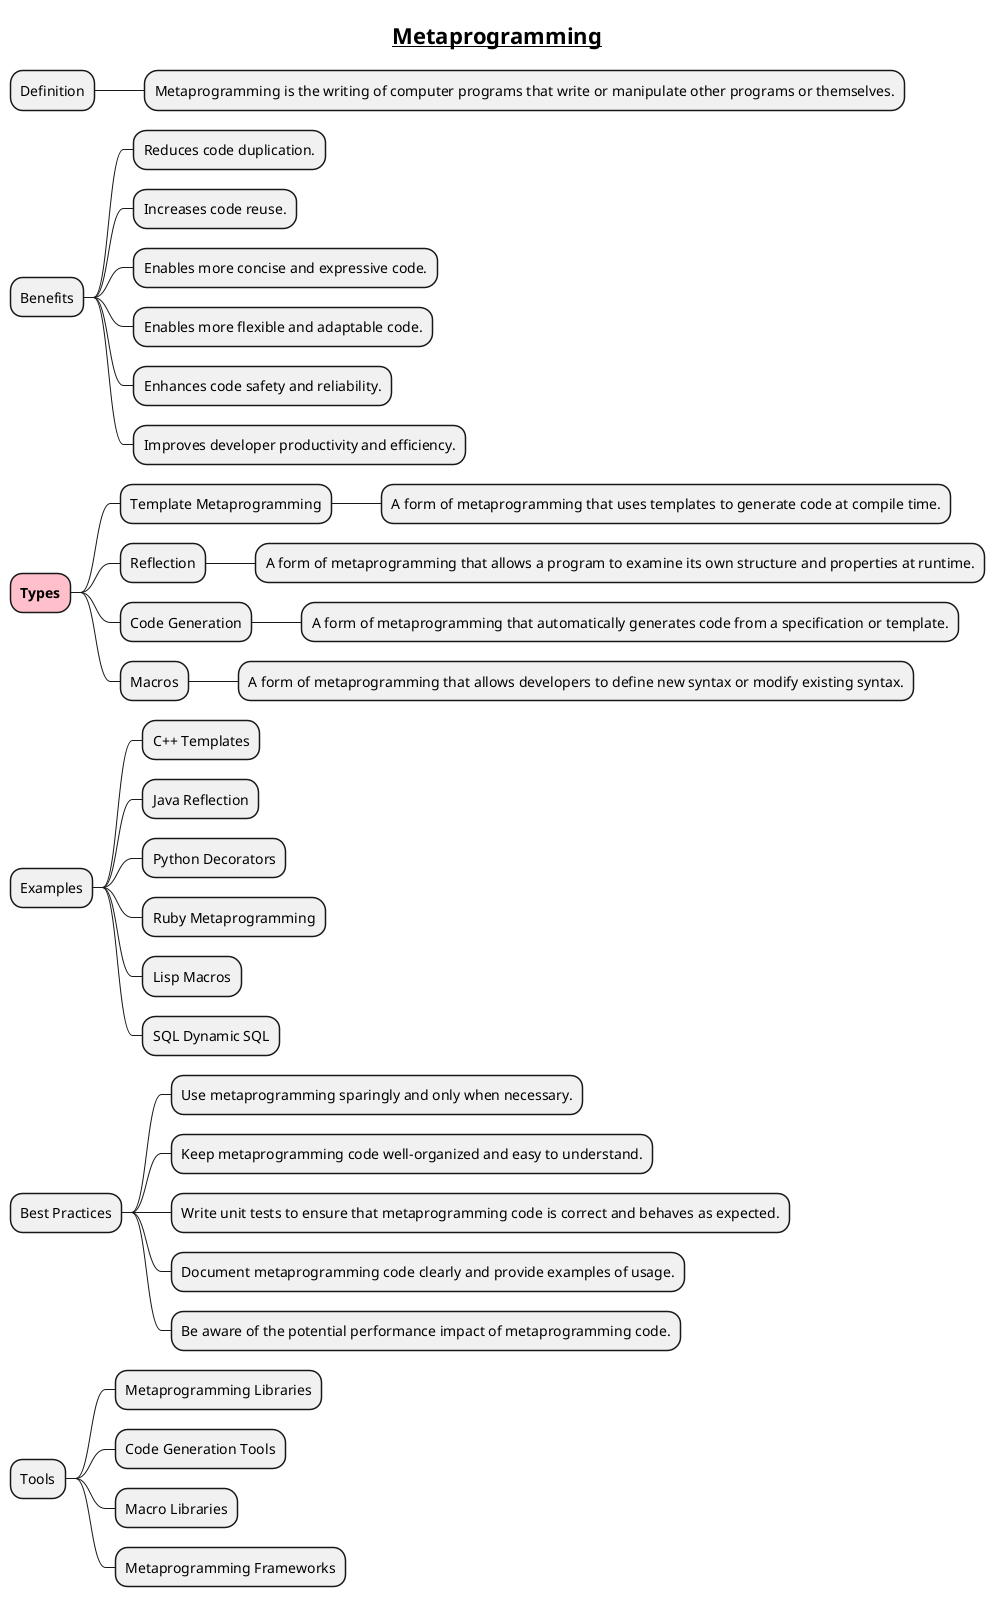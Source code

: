 @startmindmap

title =__Metaprogramming__

* Definition
** Metaprogramming is the writing of computer programs that write or manipulate other programs or themselves.
* Benefits
** Reduces code duplication.
** Increases code reuse.
** Enables more concise and expressive code.
** Enables more flexible and adaptable code.
** Enhances code safety and reliability.
** Improves developer productivity and efficiency.
*[#pink] **Types**
** Template Metaprogramming
*** A form of metaprogramming that uses templates to generate code at compile time.
** Reflection
*** A form of metaprogramming that allows a program to examine its own structure and properties at runtime.
** Code Generation
*** A form of metaprogramming that automatically generates code from a specification or template.
** Macros
*** A form of metaprogramming that allows developers to define new syntax or modify existing syntax.
* Examples
** C++ Templates
** Java Reflection
** Python Decorators
** Ruby Metaprogramming
** Lisp Macros
** SQL Dynamic SQL
* Best Practices
** Use metaprogramming sparingly and only when necessary.
** Keep metaprogramming code well-organized and easy to understand.
** Write unit tests to ensure that metaprogramming code is correct and behaves as expected.
** Document metaprogramming code clearly and provide examples of usage.
** Be aware of the potential performance impact of metaprogramming code.
* Tools
** Metaprogramming Libraries
** Code Generation Tools
** Macro Libraries
** Metaprogramming Frameworks

@endmindmap

